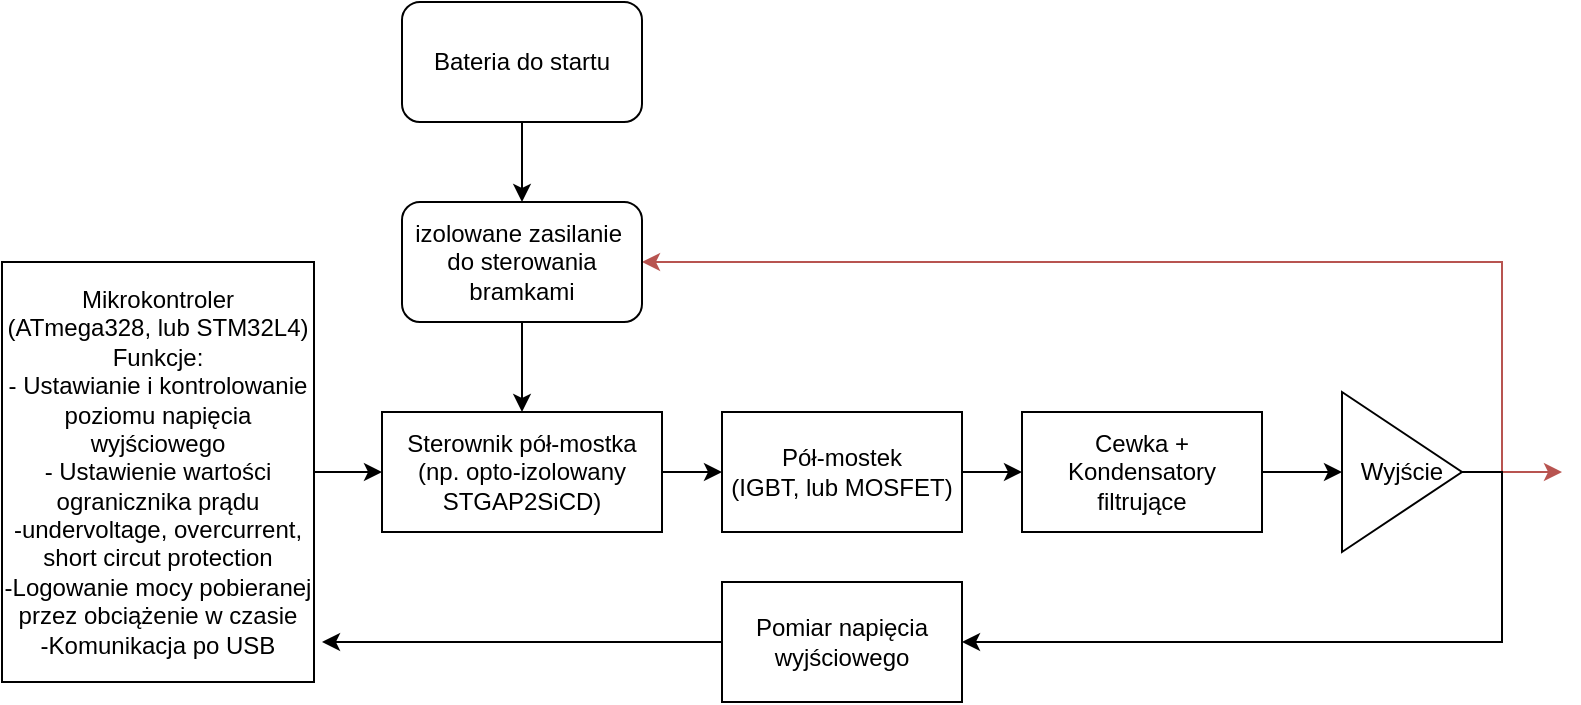 <mxfile version="16.5.1" type="device"><diagram id="UlPBoJnRwQOaA50tCRsp" name="Strona-1"><mxGraphModel dx="897" dy="961" grid="1" gridSize="10" guides="1" tooltips="1" connect="1" arrows="1" fold="1" page="1" pageScale="1" pageWidth="827" pageHeight="1169" math="0" shadow="0"><root><mxCell id="0"/><mxCell id="1" parent="0"/><mxCell id="h66OA97_52ZrLIZLl4Fw-4" value="" style="edgeStyle=orthogonalEdgeStyle;rounded=0;orthogonalLoop=1;jettySize=auto;html=1;" edge="1" parent="1" source="h66OA97_52ZrLIZLl4Fw-2" target="h66OA97_52ZrLIZLl4Fw-3"><mxGeometry relative="1" as="geometry"/></mxCell><mxCell id="h66OA97_52ZrLIZLl4Fw-2" value="Mikrokontroler&lt;br&gt;(ATmega328, lub STM32L4)&lt;br&gt;Funkcje:&lt;br&gt;- Ustawianie i kontrolowanie poziomu napięcia wyjściowego&lt;br&gt;- Ustawienie wartości ogranicznika prądu&lt;br&gt;-undervoltage, overcurrent, short circut protection&lt;br&gt;-Logowanie mocy pobieranej przez obciążenie w czasie&lt;br&gt;-Komunikacja po USB" style="rounded=0;whiteSpace=wrap;html=1;" vertex="1" parent="1"><mxGeometry x="40" y="320" width="156" height="210" as="geometry"/></mxCell><mxCell id="h66OA97_52ZrLIZLl4Fw-6" value="" style="edgeStyle=orthogonalEdgeStyle;rounded=0;orthogonalLoop=1;jettySize=auto;html=1;" edge="1" parent="1" source="h66OA97_52ZrLIZLl4Fw-3" target="h66OA97_52ZrLIZLl4Fw-5"><mxGeometry relative="1" as="geometry"/></mxCell><mxCell id="h66OA97_52ZrLIZLl4Fw-3" value="Sterownik pół-mostka&lt;br&gt;(np. opto-izolowany  STGAP2SiCD)" style="whiteSpace=wrap;html=1;rounded=0;" vertex="1" parent="1"><mxGeometry x="230" y="395" width="140" height="60" as="geometry"/></mxCell><mxCell id="h66OA97_52ZrLIZLl4Fw-8" value="" style="edgeStyle=orthogonalEdgeStyle;rounded=0;orthogonalLoop=1;jettySize=auto;html=1;" edge="1" parent="1" source="h66OA97_52ZrLIZLl4Fw-5" target="h66OA97_52ZrLIZLl4Fw-7"><mxGeometry relative="1" as="geometry"/></mxCell><mxCell id="h66OA97_52ZrLIZLl4Fw-5" value="Pół-mostek&lt;br&gt;(IGBT, lub MOSFET)" style="whiteSpace=wrap;html=1;rounded=0;" vertex="1" parent="1"><mxGeometry x="400" y="395" width="120" height="60" as="geometry"/></mxCell><mxCell id="h66OA97_52ZrLIZLl4Fw-10" value="" style="edgeStyle=orthogonalEdgeStyle;rounded=0;orthogonalLoop=1;jettySize=auto;html=1;" edge="1" parent="1" source="h66OA97_52ZrLIZLl4Fw-7" target="h66OA97_52ZrLIZLl4Fw-9"><mxGeometry relative="1" as="geometry"/></mxCell><mxCell id="h66OA97_52ZrLIZLl4Fw-7" value="Cewka + Kondensatory filtrujące" style="whiteSpace=wrap;html=1;rounded=0;" vertex="1" parent="1"><mxGeometry x="550" y="395" width="120" height="60" as="geometry"/></mxCell><mxCell id="h66OA97_52ZrLIZLl4Fw-14" style="edgeStyle=orthogonalEdgeStyle;rounded=0;orthogonalLoop=1;jettySize=auto;html=1;entryX=1;entryY=0.5;entryDx=0;entryDy=0;fillColor=#f8cecc;strokeColor=#b85450;" edge="1" parent="1" source="h66OA97_52ZrLIZLl4Fw-9" target="h66OA97_52ZrLIZLl4Fw-12"><mxGeometry relative="1" as="geometry"><Array as="points"><mxPoint x="790" y="425"/><mxPoint x="790" y="320"/></Array></mxGeometry></mxCell><mxCell id="h66OA97_52ZrLIZLl4Fw-18" value="" style="edgeStyle=orthogonalEdgeStyle;rounded=0;orthogonalLoop=1;jettySize=auto;html=1;fillColor=#f8cecc;strokeColor=#b85450;" edge="1" parent="1" source="h66OA97_52ZrLIZLl4Fw-9"><mxGeometry relative="1" as="geometry"><mxPoint x="820" y="425" as="targetPoint"/></mxGeometry></mxCell><mxCell id="h66OA97_52ZrLIZLl4Fw-26" style="edgeStyle=orthogonalEdgeStyle;rounded=0;orthogonalLoop=1;jettySize=auto;html=1;entryX=1;entryY=0.5;entryDx=0;entryDy=0;" edge="1" parent="1" source="h66OA97_52ZrLIZLl4Fw-9" target="h66OA97_52ZrLIZLl4Fw-24"><mxGeometry relative="1" as="geometry"><mxPoint x="530" y="510" as="targetPoint"/><Array as="points"><mxPoint x="790" y="425"/><mxPoint x="790" y="510"/></Array></mxGeometry></mxCell><mxCell id="h66OA97_52ZrLIZLl4Fw-9" value="Wyjście" style="triangle;whiteSpace=wrap;html=1;rounded=0;" vertex="1" parent="1"><mxGeometry x="710" y="385" width="60" height="80" as="geometry"/></mxCell><mxCell id="h66OA97_52ZrLIZLl4Fw-13" value="" style="edgeStyle=orthogonalEdgeStyle;rounded=0;orthogonalLoop=1;jettySize=auto;html=1;" edge="1" parent="1" source="h66OA97_52ZrLIZLl4Fw-12" target="h66OA97_52ZrLIZLl4Fw-3"><mxGeometry relative="1" as="geometry"/></mxCell><mxCell id="h66OA97_52ZrLIZLl4Fw-12" value="izolowane zasilanie&amp;nbsp;&lt;br&gt;do sterowania bramkami" style="rounded=1;whiteSpace=wrap;html=1;" vertex="1" parent="1"><mxGeometry x="240" y="290" width="120" height="60" as="geometry"/></mxCell><mxCell id="h66OA97_52ZrLIZLl4Fw-16" value="" style="edgeStyle=orthogonalEdgeStyle;rounded=0;orthogonalLoop=1;jettySize=auto;html=1;" edge="1" parent="1" source="h66OA97_52ZrLIZLl4Fw-15" target="h66OA97_52ZrLIZLl4Fw-12"><mxGeometry relative="1" as="geometry"/></mxCell><mxCell id="h66OA97_52ZrLIZLl4Fw-15" value="Bateria do startu" style="rounded=1;whiteSpace=wrap;html=1;" vertex="1" parent="1"><mxGeometry x="240" y="190" width="120" height="60" as="geometry"/></mxCell><mxCell id="h66OA97_52ZrLIZLl4Fw-25" style="edgeStyle=orthogonalEdgeStyle;rounded=0;orthogonalLoop=1;jettySize=auto;html=1;" edge="1" parent="1" source="h66OA97_52ZrLIZLl4Fw-24"><mxGeometry relative="1" as="geometry"><mxPoint x="200" y="510" as="targetPoint"/></mxGeometry></mxCell><mxCell id="h66OA97_52ZrLIZLl4Fw-24" value="Pomiar napięcia wyjściowego" style="rounded=0;whiteSpace=wrap;html=1;" vertex="1" parent="1"><mxGeometry x="400" y="480" width="120" height="60" as="geometry"/></mxCell></root></mxGraphModel></diagram></mxfile>